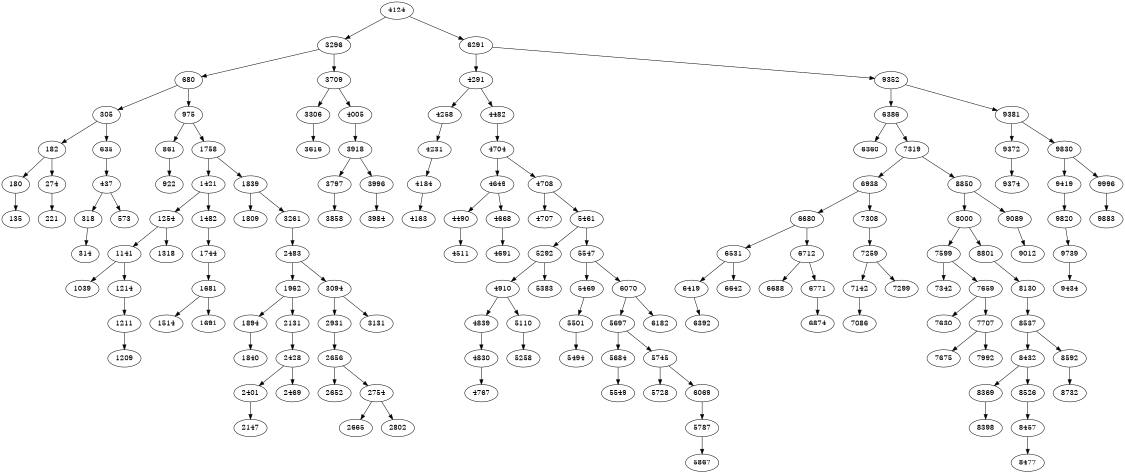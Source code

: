 digraph structs {
rankdir=TB;
size="7.5,10";
4124->3296;
4124->6291;
3296->680;
3296->3709;
680->305;
680->975;
305->182;
305->635;
182->180;
182->274;
180->135;
274->221;
635->437;
437->318;
437->573;
318->314;
975->861;
975->1758;
861->922;
1758->1421;
1758->1839;
1421->1254;
1421->1482;
1254->1141;
1254->1318;
1141->1039;
1141->1214;
1214->1211;
1211->1209;
1482->1744;
1744->1681;
1681->1514;
1681->1691;
1839->1809;
1839->3261;
3261->2483;
2483->1962;
2483->3094;
1962->1894;
1962->2131;
1894->1840;
2131->2428;
2428->2401;
2428->2469;
2401->2147;
3094->2931;
3094->3131;
2931->2656;
2656->2652;
2656->2754;
2754->2665;
2754->2802;
3709->3306;
3709->4005;
3306->3616;
4005->3918;
3918->3797;
3918->3996;
3797->3858;
3996->3984;
6291->4291;
6291->9352;
4291->4258;
4291->4482;
4258->4231;
4231->4184;
4184->4163;
4482->4704;
4704->4649;
4704->4708;
4649->4490;
4649->4668;
4490->4511;
4668->4691;
4708->4707;
4708->5461;
5461->5292;
5461->5547;
5292->4910;
5292->5383;
4910->4839;
4910->5110;
4839->4830;
4830->4767;
5110->5258;
5547->5469;
5547->6070;
5469->5501;
5501->5494;
6070->5697;
6070->6182;
5697->5684;
5697->5745;
5684->5549;
5745->5728;
5745->6069;
6069->5787;
5787->5867;
9352->6386;
9352->9381;
6386->6360;
6386->7319;
7319->6938;
7319->8850;
6938->6680;
6938->7308;
6680->6531;
6680->6712;
6531->6419;
6531->6642;
6419->6392;
6712->6688;
6712->6771;
6771->6874;
7308->7259;
7259->7142;
7259->7299;
7142->7086;
8850->8000;
8850->9089;
8000->7599;
8000->8801;
7599->7342;
7599->7659;
7659->7630;
7659->7707;
7707->7675;
7707->7992;
8801->8130;
8130->8537;
8537->8432;
8537->8592;
8432->8369;
8432->8526;
8369->8398;
8526->8457;
8457->8477;
8592->8732;
9089->9012;
9381->9372;
9381->9830;
9372->9374;
9830->9419;
9830->9996;
9419->9820;
9820->9739;
9739->9434;
9996->9883;
}
